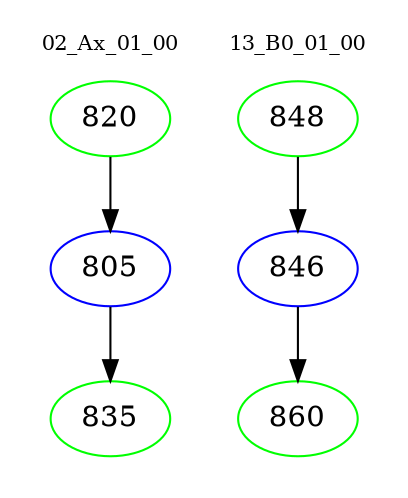 digraph{
subgraph cluster_0 {
color = white
label = "02_Ax_01_00";
fontsize=10;
T0_820 [label="820", color="green"]
T0_820 -> T0_805 [color="black"]
T0_805 [label="805", color="blue"]
T0_805 -> T0_835 [color="black"]
T0_835 [label="835", color="green"]
}
subgraph cluster_1 {
color = white
label = "13_B0_01_00";
fontsize=10;
T1_848 [label="848", color="green"]
T1_848 -> T1_846 [color="black"]
T1_846 [label="846", color="blue"]
T1_846 -> T1_860 [color="black"]
T1_860 [label="860", color="green"]
}
}
